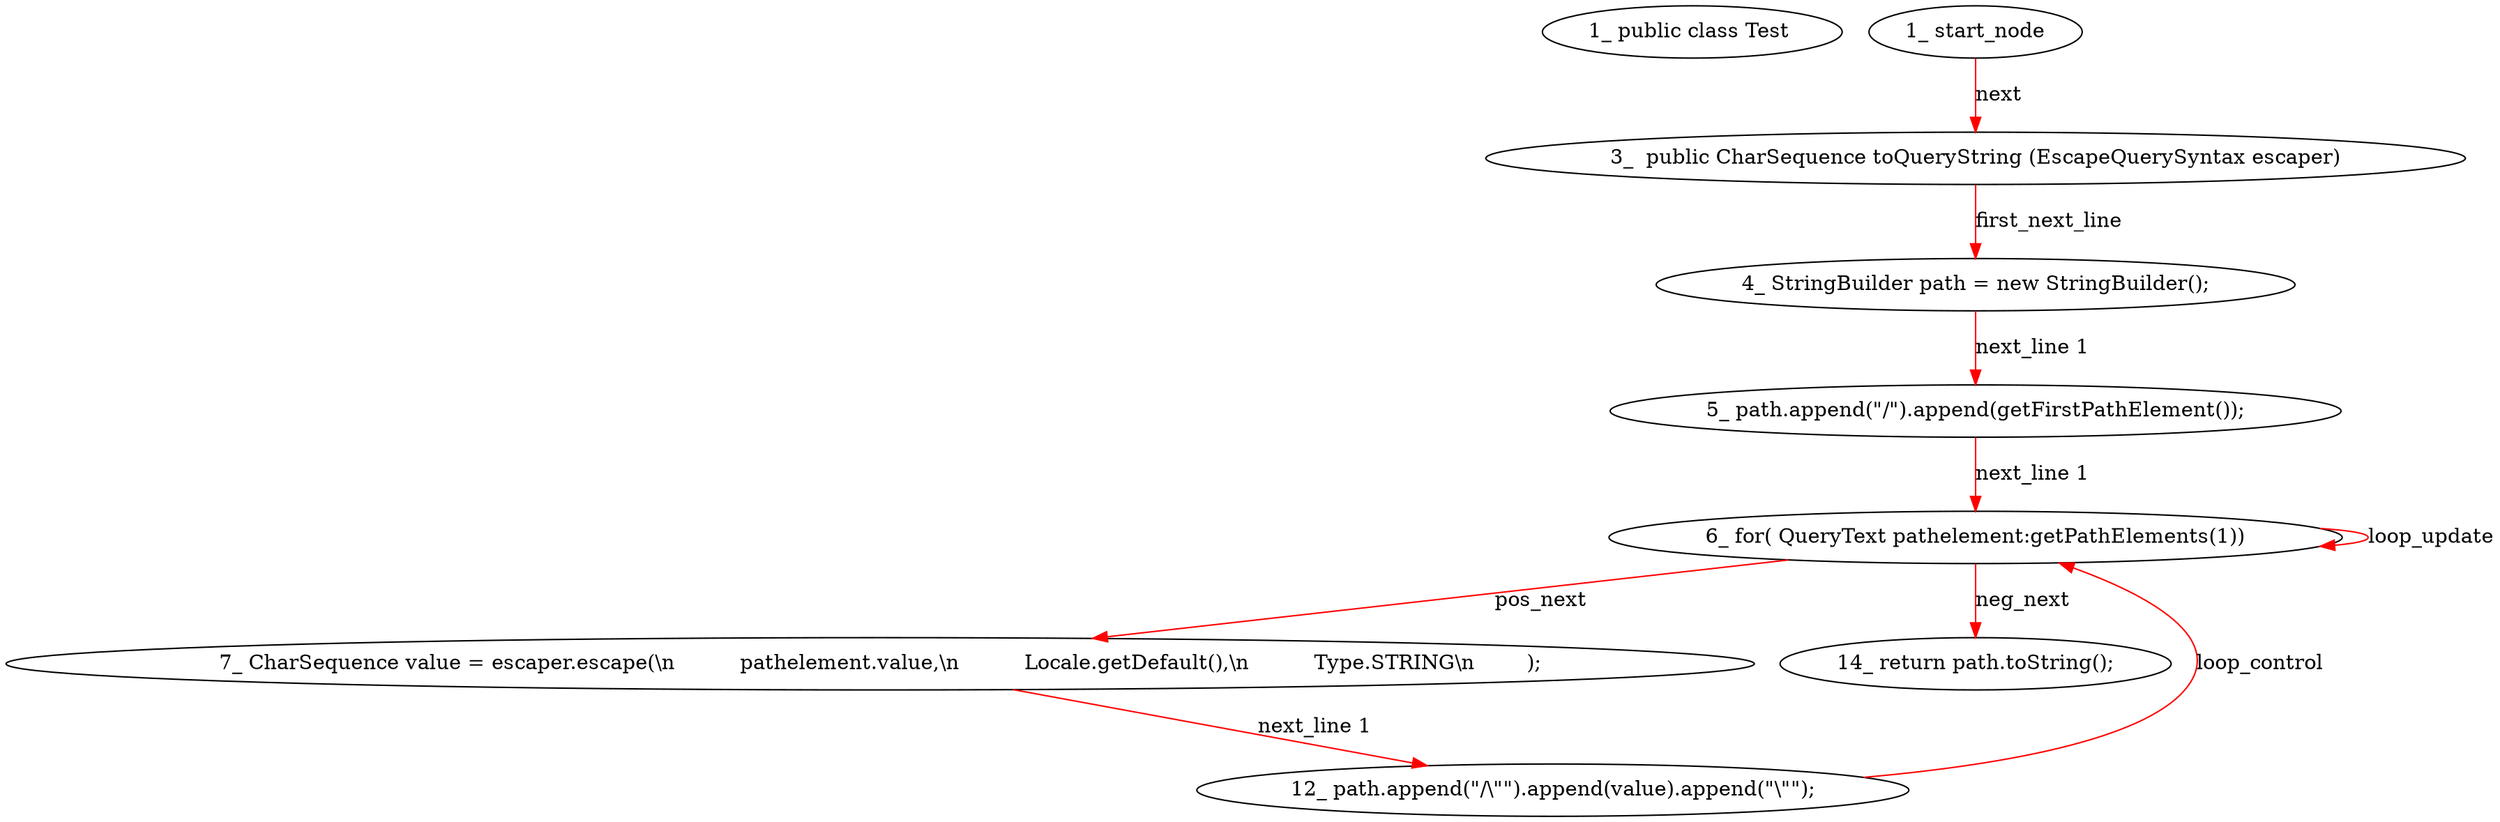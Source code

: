 digraph  {
6 [label="1_\ public\ class\ Test\ ", type_label=class_declaration];
10 [label="3_\ \ public\ CharSequence\ toQueryString\ \(EscapeQuerySyntax\ escaper\)", type_label=method_declaration];
19 [label="4_\ StringBuilder\ path\ =\ new\ StringBuilder\(\);", type_label=expression_statement];
26 [label="5_\ path\.append\(\"/\"\)\.append\(getFirstPathElement\(\)\);", type_label=expression_statement];
38 [label="6_\ for\(\ QueryText\ pathelement:getPathElements\(1\)\)", type_label=for];
46 [label="7_\ CharSequence\ value\ =\ escaper\.escape\(\\n\ \ \ \ \ \ \ \ \ \ pathelement\.value,\\n\ \ \ \ \ \ \ \ \ \ Locale\.getDefault\(\),\\n\ \ \ \ \ \ \ \ \ \ Type\.STRING\\n\ \ \ \ \ \ \ \ \);", type_label=expression_statement];
64 [label="12_\ path\.append\(\"/\\\"\"\)\.append\(value\)\.append\(\"\\\"\"\);", type_label=expression_statement];
78 [label="14_\ return\ path\.toString\(\);", type_label=return];
1 [label="1_\ start_node", type_label=start];
10 -> 19  [color=red, controlflow_type=first_next_line, edge_type=CFG_edge, key=0, label=first_next_line];
19 -> 26  [color=red, controlflow_type="next_line 1", edge_type=CFG_edge, key=0, label="next_line 1"];
26 -> 38  [color=red, controlflow_type="next_line 1", edge_type=CFG_edge, key=0, label="next_line 1"];
38 -> 46  [color=red, controlflow_type=pos_next, edge_type=CFG_edge, key=0, label=pos_next];
38 -> 78  [color=red, controlflow_type=neg_next, edge_type=CFG_edge, key=0, label=neg_next];
38 -> 38  [color=red, controlflow_type=loop_update, edge_type=CFG_edge, key=0, label=loop_update];
46 -> 64  [color=red, controlflow_type="next_line 1", edge_type=CFG_edge, key=0, label="next_line 1"];
64 -> 38  [color=red, controlflow_type=loop_control, edge_type=CFG_edge, key=0, label=loop_control];
1 -> 10  [color=red, controlflow_type=next, edge_type=CFG_edge, key=0, label=next];
}
